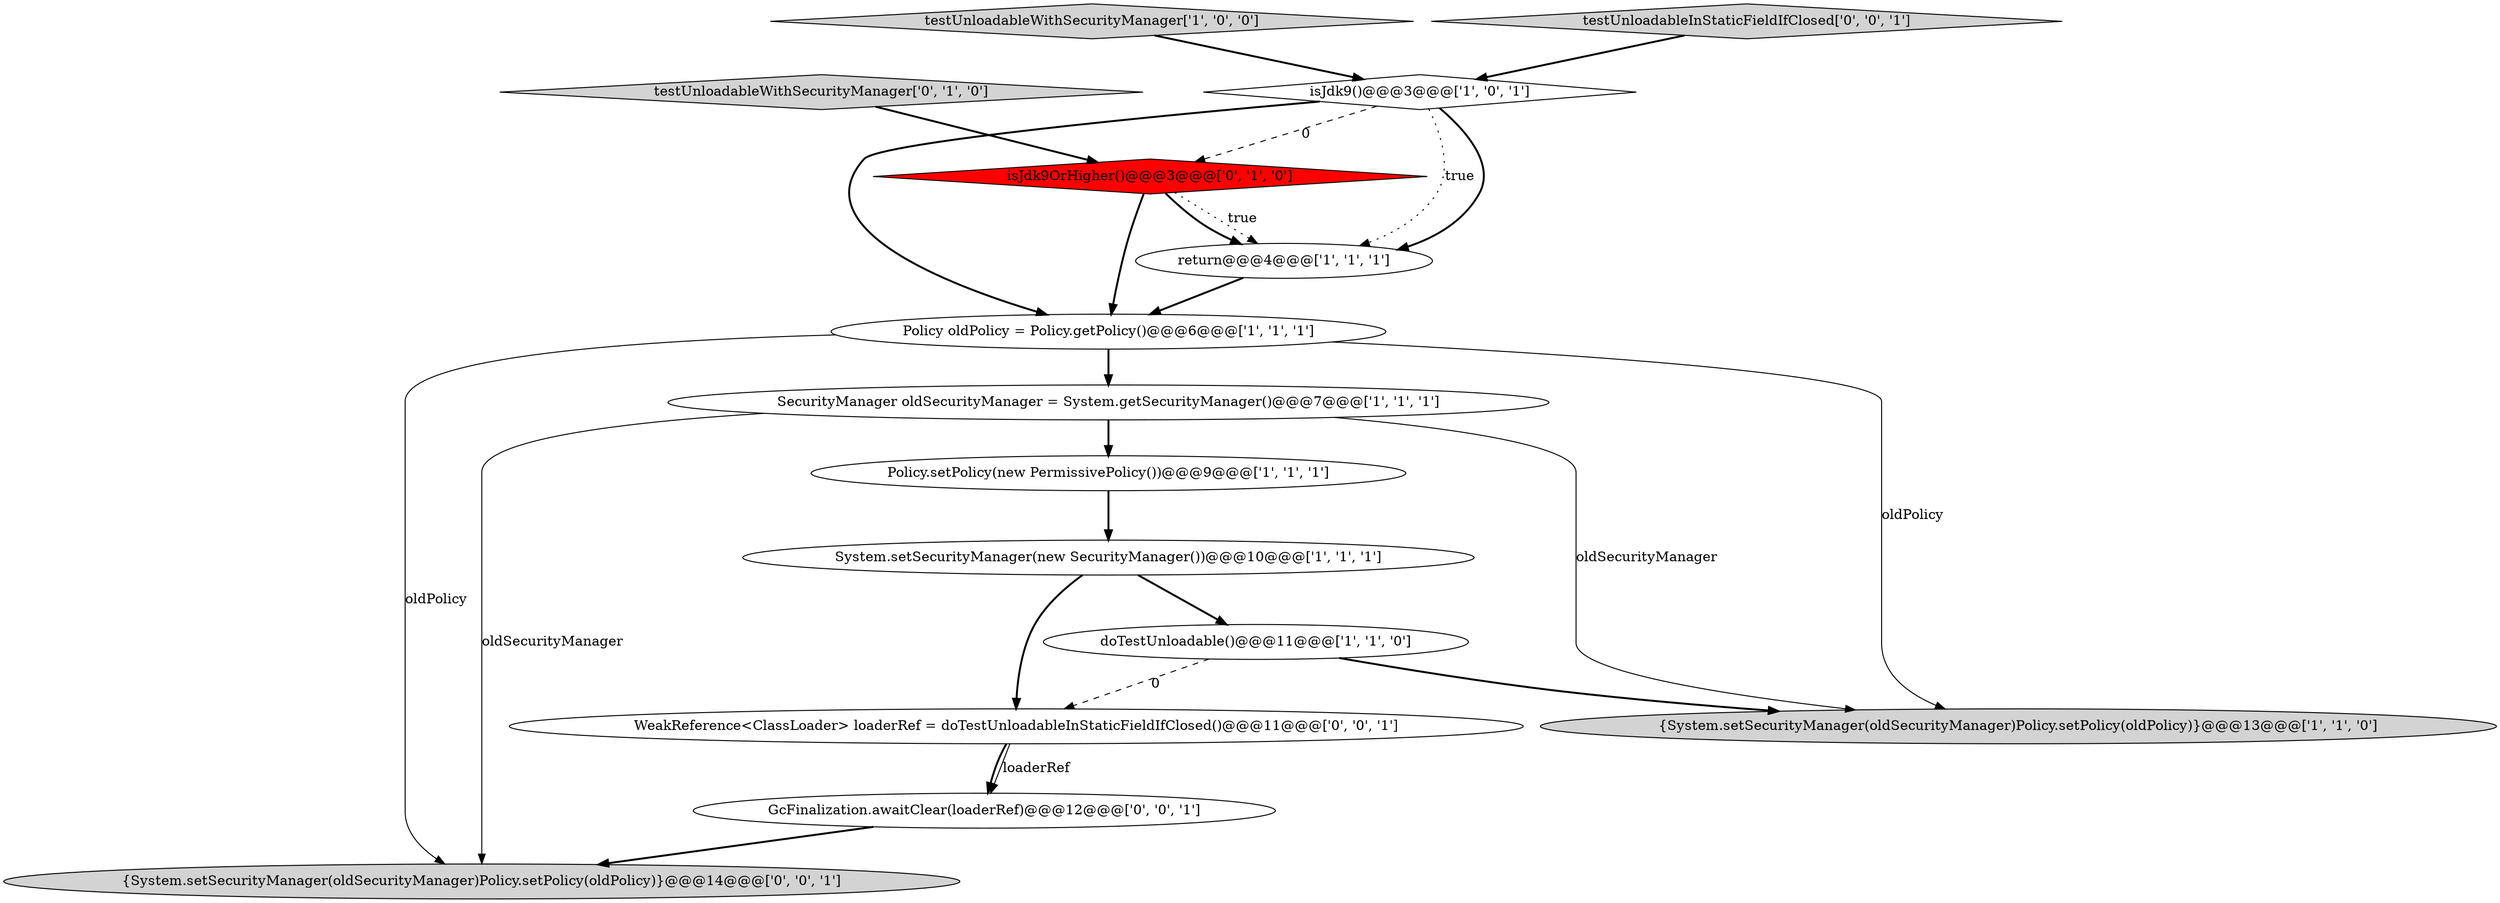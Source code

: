digraph {
8 [style = filled, label = "testUnloadableWithSecurityManager['1', '0', '0']", fillcolor = lightgray, shape = diamond image = "AAA0AAABBB1BBB"];
9 [style = filled, label = "testUnloadableWithSecurityManager['0', '1', '0']", fillcolor = lightgray, shape = diamond image = "AAA0AAABBB2BBB"];
10 [style = filled, label = "isJdk9OrHigher()@@@3@@@['0', '1', '0']", fillcolor = red, shape = diamond image = "AAA1AAABBB2BBB"];
11 [style = filled, label = "GcFinalization.awaitClear(loaderRef)@@@12@@@['0', '0', '1']", fillcolor = white, shape = ellipse image = "AAA0AAABBB3BBB"];
1 [style = filled, label = "Policy.setPolicy(new PermissivePolicy())@@@9@@@['1', '1', '1']", fillcolor = white, shape = ellipse image = "AAA0AAABBB1BBB"];
4 [style = filled, label = "isJdk9()@@@3@@@['1', '0', '1']", fillcolor = white, shape = diamond image = "AAA0AAABBB1BBB"];
0 [style = filled, label = "Policy oldPolicy = Policy.getPolicy()@@@6@@@['1', '1', '1']", fillcolor = white, shape = ellipse image = "AAA0AAABBB1BBB"];
7 [style = filled, label = "doTestUnloadable()@@@11@@@['1', '1', '0']", fillcolor = white, shape = ellipse image = "AAA0AAABBB1BBB"];
3 [style = filled, label = "{System.setSecurityManager(oldSecurityManager)Policy.setPolicy(oldPolicy)}@@@13@@@['1', '1', '0']", fillcolor = lightgray, shape = ellipse image = "AAA0AAABBB1BBB"];
2 [style = filled, label = "System.setSecurityManager(new SecurityManager())@@@10@@@['1', '1', '1']", fillcolor = white, shape = ellipse image = "AAA0AAABBB1BBB"];
12 [style = filled, label = "testUnloadableInStaticFieldIfClosed['0', '0', '1']", fillcolor = lightgray, shape = diamond image = "AAA0AAABBB3BBB"];
14 [style = filled, label = "{System.setSecurityManager(oldSecurityManager)Policy.setPolicy(oldPolicy)}@@@14@@@['0', '0', '1']", fillcolor = lightgray, shape = ellipse image = "AAA0AAABBB3BBB"];
13 [style = filled, label = "WeakReference<ClassLoader> loaderRef = doTestUnloadableInStaticFieldIfClosed()@@@11@@@['0', '0', '1']", fillcolor = white, shape = ellipse image = "AAA0AAABBB3BBB"];
6 [style = filled, label = "return@@@4@@@['1', '1', '1']", fillcolor = white, shape = ellipse image = "AAA0AAABBB1BBB"];
5 [style = filled, label = "SecurityManager oldSecurityManager = System.getSecurityManager()@@@7@@@['1', '1', '1']", fillcolor = white, shape = ellipse image = "AAA0AAABBB1BBB"];
4->6 [style = dotted, label="true"];
10->6 [style = dotted, label="true"];
11->14 [style = bold, label=""];
4->6 [style = bold, label=""];
0->14 [style = solid, label="oldPolicy"];
6->0 [style = bold, label=""];
9->10 [style = bold, label=""];
5->14 [style = solid, label="oldSecurityManager"];
5->3 [style = solid, label="oldSecurityManager"];
13->11 [style = bold, label=""];
10->6 [style = bold, label=""];
7->3 [style = bold, label=""];
4->0 [style = bold, label=""];
2->13 [style = bold, label=""];
5->1 [style = bold, label=""];
12->4 [style = bold, label=""];
13->11 [style = solid, label="loaderRef"];
10->0 [style = bold, label=""];
7->13 [style = dashed, label="0"];
1->2 [style = bold, label=""];
2->7 [style = bold, label=""];
8->4 [style = bold, label=""];
4->10 [style = dashed, label="0"];
0->3 [style = solid, label="oldPolicy"];
0->5 [style = bold, label=""];
}
